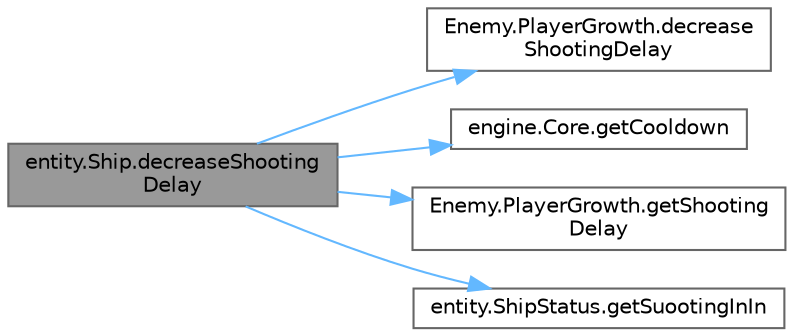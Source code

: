 digraph "entity.Ship.decreaseShootingDelay"
{
 // LATEX_PDF_SIZE
  bgcolor="transparent";
  edge [fontname=Helvetica,fontsize=10,labelfontname=Helvetica,labelfontsize=10];
  node [fontname=Helvetica,fontsize=10,shape=box,height=0.2,width=0.4];
  rankdir="LR";
  Node1 [id="Node000001",label="entity.Ship.decreaseShooting\lDelay",height=0.2,width=0.4,color="gray40", fillcolor="grey60", style="filled", fontcolor="black",tooltip=" "];
  Node1 -> Node2 [id="edge1_Node000001_Node000002",color="steelblue1",style="solid",tooltip=" "];
  Node2 [id="Node000002",label="Enemy.PlayerGrowth.decrease\lShootingDelay",height=0.2,width=0.4,color="grey40", fillcolor="white", style="filled",URL="$class_enemy_1_1_player_growth.html#a9f5ce29725849140e877910abf985a76",tooltip=" "];
  Node1 -> Node3 [id="edge2_Node000001_Node000003",color="steelblue1",style="solid",tooltip=" "];
  Node3 [id="Node000003",label="engine.Core.getCooldown",height=0.2,width=0.4,color="grey40", fillcolor="white", style="filled",URL="$classengine_1_1_core.html#a657de8cca4ce42bdd0aab9df62824328",tooltip="Controls creation of new cooldowns."];
  Node1 -> Node4 [id="edge3_Node000001_Node000004",color="steelblue1",style="solid",tooltip=" "];
  Node4 [id="Node000004",label="Enemy.PlayerGrowth.getShooting\lDelay",height=0.2,width=0.4,color="grey40", fillcolor="white", style="filled",URL="$class_enemy_1_1_player_growth.html#ad4ab0e86abcbabc471fec28c2f6bca8b",tooltip=" "];
  Node1 -> Node5 [id="edge4_Node000001_Node000005",color="steelblue1",style="solid",tooltip=" "];
  Node5 [id="Node000005",label="entity.ShipStatus.getSuootingInIn",height=0.2,width=0.4,color="grey40", fillcolor="white", style="filled",URL="$classentity_1_1_ship_status.html#a33ac5144e54e20fb27b69443d293bbf6",tooltip=" "];
}
